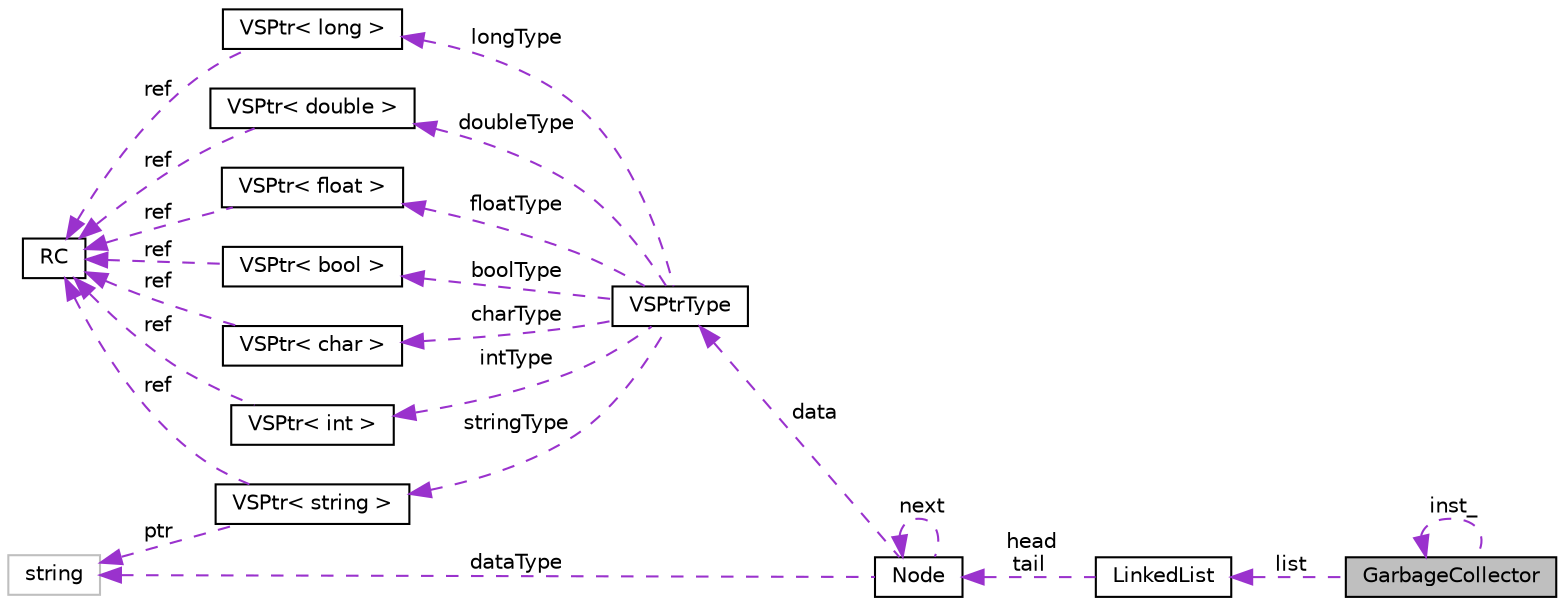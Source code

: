 digraph "GarbageCollector"
{
  edge [fontname="Helvetica",fontsize="10",labelfontname="Helvetica",labelfontsize="10"];
  node [fontname="Helvetica",fontsize="10",shape=record];
  rankdir="LR";
  Node1 [label="GarbageCollector",height=0.2,width=0.4,color="black", fillcolor="grey75", style="filled", fontcolor="black"];
  Node2 -> Node1 [dir="back",color="darkorchid3",fontsize="10",style="dashed",label=" list" ,fontname="Helvetica"];
  Node2 [label="LinkedList",height=0.2,width=0.4,color="black", fillcolor="white", style="filled",URL="$class_linked_list.html",tooltip="Clase LinkedList que genera la estructura de datos utilizada para almacenar los objetos VSPtr..."];
  Node3 -> Node2 [dir="back",color="darkorchid3",fontsize="10",style="dashed",label=" head\ntail" ,fontname="Helvetica"];
  Node3 [label="Node",height=0.2,width=0.4,color="black", fillcolor="white", style="filled",URL="$struct_node.html",tooltip="Estructura que contiene la información de cada nodo de la lista enlazada. "];
  Node3 -> Node3 [dir="back",color="darkorchid3",fontsize="10",style="dashed",label=" next" ,fontname="Helvetica"];
  Node4 -> Node3 [dir="back",color="darkorchid3",fontsize="10",style="dashed",label=" data" ,fontname="Helvetica"];
  Node4 [label="VSPtrType",height=0.2,width=0.4,color="black", fillcolor="white", style="filled",URL="$struct_v_s_ptr_type.html",tooltip="Estructura que contiene todos los posibles tipos de objetos VSPtr que se pueden crear, basandose en el tipo de dato interno de este. "];
  Node5 -> Node4 [dir="back",color="darkorchid3",fontsize="10",style="dashed",label=" boolType" ,fontname="Helvetica"];
  Node5 [label="VSPtr\< bool \>",height=0.2,width=0.4,color="black", fillcolor="white", style="filled",URL="$class_v_s_ptr.html"];
  Node6 -> Node5 [dir="back",color="darkorchid3",fontsize="10",style="dashed",label=" ref" ,fontname="Helvetica"];
  Node6 [label="RC",height=0.2,width=0.4,color="black", fillcolor="white", style="filled",URL="$class_r_c.html",tooltip="Clase RC que se encarga de llevar el conteo de referencias sobre los objetos VSPtr. "];
  Node7 -> Node4 [dir="back",color="darkorchid3",fontsize="10",style="dashed",label=" stringType" ,fontname="Helvetica"];
  Node7 [label="VSPtr\< string \>",height=0.2,width=0.4,color="black", fillcolor="white", style="filled",URL="$class_v_s_ptr.html"];
  Node6 -> Node7 [dir="back",color="darkorchid3",fontsize="10",style="dashed",label=" ref" ,fontname="Helvetica"];
  Node8 -> Node7 [dir="back",color="darkorchid3",fontsize="10",style="dashed",label=" ptr" ,fontname="Helvetica"];
  Node8 [label="string",height=0.2,width=0.4,color="grey75", fillcolor="white", style="filled"];
  Node9 -> Node4 [dir="back",color="darkorchid3",fontsize="10",style="dashed",label=" charType" ,fontname="Helvetica"];
  Node9 [label="VSPtr\< char \>",height=0.2,width=0.4,color="black", fillcolor="white", style="filled",URL="$class_v_s_ptr.html"];
  Node6 -> Node9 [dir="back",color="darkorchid3",fontsize="10",style="dashed",label=" ref" ,fontname="Helvetica"];
  Node10 -> Node4 [dir="back",color="darkorchid3",fontsize="10",style="dashed",label=" intType" ,fontname="Helvetica"];
  Node10 [label="VSPtr\< int \>",height=0.2,width=0.4,color="black", fillcolor="white", style="filled",URL="$class_v_s_ptr.html"];
  Node6 -> Node10 [dir="back",color="darkorchid3",fontsize="10",style="dashed",label=" ref" ,fontname="Helvetica"];
  Node11 -> Node4 [dir="back",color="darkorchid3",fontsize="10",style="dashed",label=" longType" ,fontname="Helvetica"];
  Node11 [label="VSPtr\< long \>",height=0.2,width=0.4,color="black", fillcolor="white", style="filled",URL="$class_v_s_ptr.html"];
  Node6 -> Node11 [dir="back",color="darkorchid3",fontsize="10",style="dashed",label=" ref" ,fontname="Helvetica"];
  Node12 -> Node4 [dir="back",color="darkorchid3",fontsize="10",style="dashed",label=" doubleType" ,fontname="Helvetica"];
  Node12 [label="VSPtr\< double \>",height=0.2,width=0.4,color="black", fillcolor="white", style="filled",URL="$class_v_s_ptr.html"];
  Node6 -> Node12 [dir="back",color="darkorchid3",fontsize="10",style="dashed",label=" ref" ,fontname="Helvetica"];
  Node13 -> Node4 [dir="back",color="darkorchid3",fontsize="10",style="dashed",label=" floatType" ,fontname="Helvetica"];
  Node13 [label="VSPtr\< float \>",height=0.2,width=0.4,color="black", fillcolor="white", style="filled",URL="$class_v_s_ptr.html"];
  Node6 -> Node13 [dir="back",color="darkorchid3",fontsize="10",style="dashed",label=" ref" ,fontname="Helvetica"];
  Node8 -> Node3 [dir="back",color="darkorchid3",fontsize="10",style="dashed",label=" dataType" ,fontname="Helvetica"];
  Node1 -> Node1 [dir="back",color="darkorchid3",fontsize="10",style="dashed",label=" inst_" ,fontname="Helvetica"];
}
